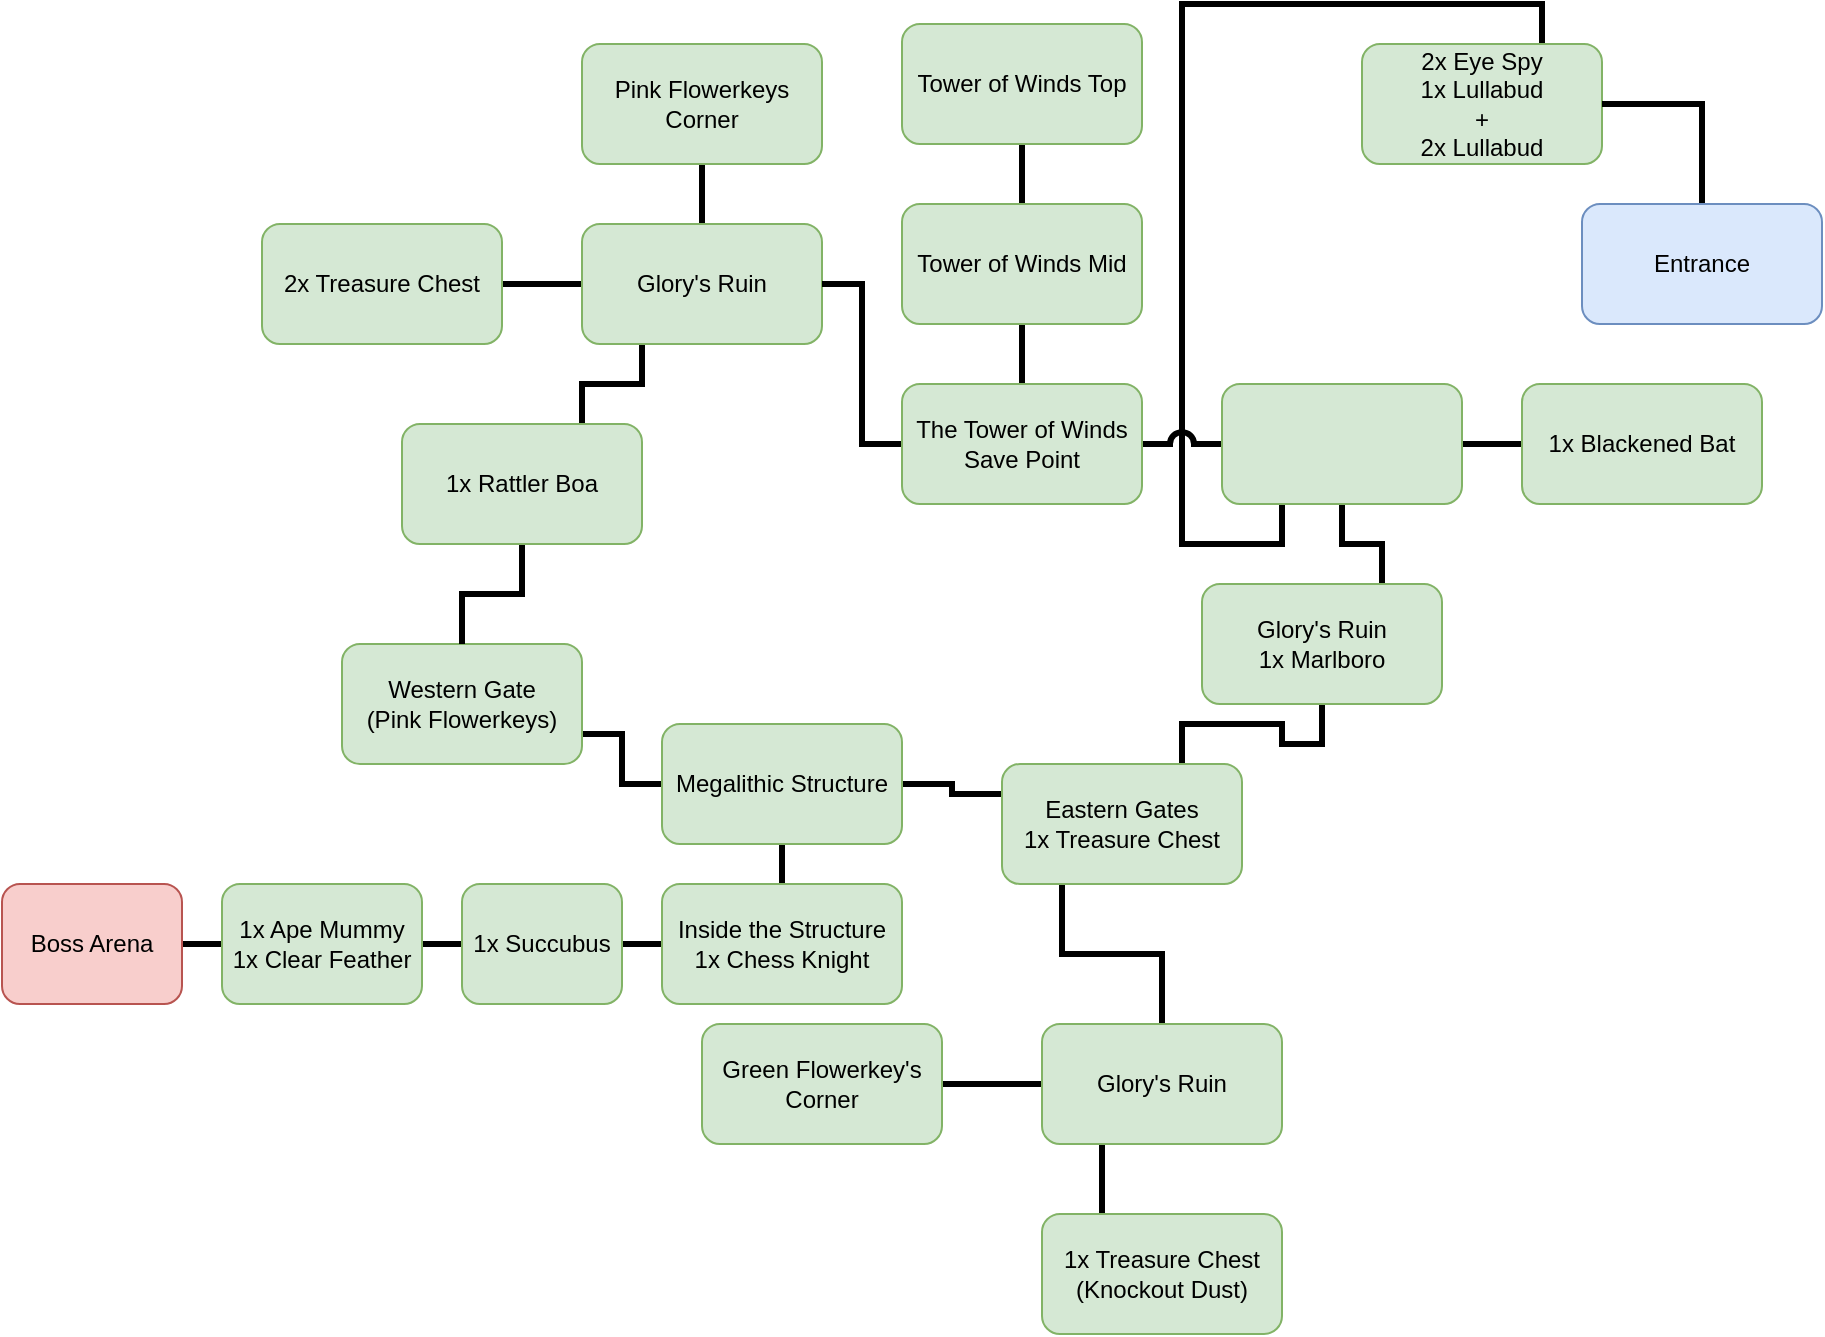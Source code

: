 <mxfile version="15.4.0" type="device"><diagram id="AN66ZDDkI5WISpZlF0f4" name="Page-1"><mxGraphModel dx="1422" dy="822" grid="1" gridSize="10" guides="1" tooltips="1" connect="1" arrows="1" fold="1" page="1" pageScale="1" pageWidth="827" pageHeight="1169" math="0" shadow="0"><root><mxCell id="0"/><mxCell id="1" parent="0"/><mxCell id="dTyhGDsAz9wHLIzzr8fZ-12" style="edgeStyle=orthogonalEdgeStyle;rounded=0;orthogonalLoop=1;jettySize=auto;html=1;exitX=1;exitY=0.75;exitDx=0;exitDy=0;entryX=0;entryY=0.5;entryDx=0;entryDy=0;jumpStyle=arc;jumpSize=8;strokeWidth=3;endArrow=none;endFill=0;" edge="1" parent="1" source="dTyhGDsAz9wHLIzzr8fZ-1" target="dTyhGDsAz9wHLIzzr8fZ-11"><mxGeometry relative="1" as="geometry"/></mxCell><mxCell id="dTyhGDsAz9wHLIzzr8fZ-1" value="Western Gate&lt;br&gt;(Pink Flowerkeys)" style="rounded=1;whiteSpace=wrap;html=1;fillColor=#d5e8d4;strokeColor=#82b366;" vertex="1" parent="1"><mxGeometry x="190" y="360" width="120" height="60" as="geometry"/></mxCell><mxCell id="dTyhGDsAz9wHLIzzr8fZ-5" style="edgeStyle=orthogonalEdgeStyle;rounded=0;orthogonalLoop=1;jettySize=auto;html=1;exitX=0.75;exitY=0;exitDx=0;exitDy=0;entryX=0.25;entryY=1;entryDx=0;entryDy=0;jumpStyle=arc;jumpSize=8;strokeWidth=3;endArrow=none;endFill=0;" edge="1" parent="1" source="dTyhGDsAz9wHLIzzr8fZ-2" target="dTyhGDsAz9wHLIzzr8fZ-4"><mxGeometry relative="1" as="geometry"/></mxCell><mxCell id="dTyhGDsAz9wHLIzzr8fZ-10" style="edgeStyle=orthogonalEdgeStyle;rounded=0;orthogonalLoop=1;jettySize=auto;html=1;entryX=0.5;entryY=0;entryDx=0;entryDy=0;jumpStyle=arc;jumpSize=8;strokeWidth=3;endArrow=none;endFill=0;" edge="1" parent="1" source="dTyhGDsAz9wHLIzzr8fZ-2" target="dTyhGDsAz9wHLIzzr8fZ-1"><mxGeometry relative="1" as="geometry"><mxPoint x="220" y="330" as="targetPoint"/></mxGeometry></mxCell><mxCell id="dTyhGDsAz9wHLIzzr8fZ-2" value="1x Rattler Boa" style="rounded=1;whiteSpace=wrap;html=1;fillColor=#d5e8d4;strokeColor=#82b366;" vertex="1" parent="1"><mxGeometry x="220" y="250" width="120" height="60" as="geometry"/></mxCell><mxCell id="dTyhGDsAz9wHLIzzr8fZ-7" style="edgeStyle=orthogonalEdgeStyle;rounded=0;orthogonalLoop=1;jettySize=auto;html=1;entryX=0.5;entryY=1;entryDx=0;entryDy=0;jumpStyle=arc;jumpSize=8;strokeWidth=3;endArrow=none;endFill=0;" edge="1" parent="1" source="dTyhGDsAz9wHLIzzr8fZ-4" target="dTyhGDsAz9wHLIzzr8fZ-6"><mxGeometry relative="1" as="geometry"/></mxCell><mxCell id="dTyhGDsAz9wHLIzzr8fZ-9" style="edgeStyle=orthogonalEdgeStyle;rounded=0;orthogonalLoop=1;jettySize=auto;html=1;exitX=0;exitY=0.5;exitDx=0;exitDy=0;entryX=1;entryY=0.5;entryDx=0;entryDy=0;jumpStyle=arc;jumpSize=8;strokeWidth=3;endArrow=none;endFill=0;" edge="1" parent="1" source="dTyhGDsAz9wHLIzzr8fZ-4" target="dTyhGDsAz9wHLIzzr8fZ-8"><mxGeometry relative="1" as="geometry"/></mxCell><mxCell id="dTyhGDsAz9wHLIzzr8fZ-4" value="Glory's Ruin" style="rounded=1;whiteSpace=wrap;html=1;fillColor=#d5e8d4;strokeColor=#82b366;" vertex="1" parent="1"><mxGeometry x="310" y="150" width="120" height="60" as="geometry"/></mxCell><mxCell id="dTyhGDsAz9wHLIzzr8fZ-6" value="Pink Flowerkeys Corner" style="rounded=1;whiteSpace=wrap;html=1;fillColor=#d5e8d4;strokeColor=#82b366;" vertex="1" parent="1"><mxGeometry x="310" y="60" width="120" height="60" as="geometry"/></mxCell><mxCell id="dTyhGDsAz9wHLIzzr8fZ-8" value="2x Treasure Chest" style="rounded=1;whiteSpace=wrap;html=1;fillColor=#d5e8d4;strokeColor=#82b366;" vertex="1" parent="1"><mxGeometry x="150" y="150" width="120" height="60" as="geometry"/></mxCell><mxCell id="dTyhGDsAz9wHLIzzr8fZ-14" style="edgeStyle=orthogonalEdgeStyle;rounded=0;orthogonalLoop=1;jettySize=auto;html=1;entryX=0;entryY=0.25;entryDx=0;entryDy=0;jumpStyle=arc;jumpSize=8;strokeWidth=3;endArrow=none;endFill=0;" edge="1" parent="1" source="dTyhGDsAz9wHLIzzr8fZ-11" target="dTyhGDsAz9wHLIzzr8fZ-13"><mxGeometry relative="1" as="geometry"/></mxCell><mxCell id="dTyhGDsAz9wHLIzzr8fZ-39" style="edgeStyle=orthogonalEdgeStyle;rounded=0;orthogonalLoop=1;jettySize=auto;html=1;entryX=0.5;entryY=0;entryDx=0;entryDy=0;jumpStyle=arc;jumpSize=8;strokeWidth=3;endArrow=none;endFill=0;" edge="1" parent="1" source="dTyhGDsAz9wHLIzzr8fZ-11" target="dTyhGDsAz9wHLIzzr8fZ-38"><mxGeometry relative="1" as="geometry"/></mxCell><mxCell id="dTyhGDsAz9wHLIzzr8fZ-11" value="Megalithic Structure" style="rounded=1;whiteSpace=wrap;html=1;fillColor=#d5e8d4;strokeColor=#82b366;" vertex="1" parent="1"><mxGeometry x="350" y="400" width="120" height="60" as="geometry"/></mxCell><mxCell id="dTyhGDsAz9wHLIzzr8fZ-16" style="edgeStyle=orthogonalEdgeStyle;rounded=0;orthogonalLoop=1;jettySize=auto;html=1;exitX=0.25;exitY=1;exitDx=0;exitDy=0;entryX=0.5;entryY=0;entryDx=0;entryDy=0;jumpStyle=arc;jumpSize=8;strokeWidth=3;endArrow=none;endFill=0;" edge="1" parent="1" source="dTyhGDsAz9wHLIzzr8fZ-13" target="dTyhGDsAz9wHLIzzr8fZ-15"><mxGeometry relative="1" as="geometry"><mxPoint x="530" y="520" as="targetPoint"/></mxGeometry></mxCell><mxCell id="dTyhGDsAz9wHLIzzr8fZ-22" style="edgeStyle=orthogonalEdgeStyle;rounded=0;orthogonalLoop=1;jettySize=auto;html=1;exitX=0.75;exitY=0;exitDx=0;exitDy=0;entryX=0.5;entryY=1;entryDx=0;entryDy=0;jumpStyle=arc;jumpSize=8;strokeWidth=3;endArrow=none;endFill=0;" edge="1" parent="1" source="dTyhGDsAz9wHLIzzr8fZ-13" target="dTyhGDsAz9wHLIzzr8fZ-21"><mxGeometry relative="1" as="geometry"/></mxCell><mxCell id="dTyhGDsAz9wHLIzzr8fZ-13" value="Eastern Gates&lt;br&gt;1x Treasure Chest" style="rounded=1;whiteSpace=wrap;html=1;fillColor=#d5e8d4;strokeColor=#82b366;" vertex="1" parent="1"><mxGeometry x="520" y="420" width="120" height="60" as="geometry"/></mxCell><mxCell id="dTyhGDsAz9wHLIzzr8fZ-18" style="edgeStyle=orthogonalEdgeStyle;rounded=0;orthogonalLoop=1;jettySize=auto;html=1;exitX=0;exitY=0.5;exitDx=0;exitDy=0;entryX=1;entryY=0.5;entryDx=0;entryDy=0;jumpStyle=arc;jumpSize=8;strokeWidth=3;endArrow=none;endFill=0;" edge="1" parent="1" source="dTyhGDsAz9wHLIzzr8fZ-15" target="dTyhGDsAz9wHLIzzr8fZ-17"><mxGeometry relative="1" as="geometry"/></mxCell><mxCell id="dTyhGDsAz9wHLIzzr8fZ-20" style="edgeStyle=orthogonalEdgeStyle;rounded=0;orthogonalLoop=1;jettySize=auto;html=1;exitX=0.25;exitY=1;exitDx=0;exitDy=0;entryX=0.25;entryY=0;entryDx=0;entryDy=0;jumpStyle=arc;jumpSize=8;strokeWidth=3;endArrow=none;endFill=0;" edge="1" parent="1" source="dTyhGDsAz9wHLIzzr8fZ-15" target="dTyhGDsAz9wHLIzzr8fZ-19"><mxGeometry relative="1" as="geometry"/></mxCell><mxCell id="dTyhGDsAz9wHLIzzr8fZ-15" value="Glory's Ruin" style="rounded=1;whiteSpace=wrap;html=1;fillColor=#d5e8d4;strokeColor=#82b366;" vertex="1" parent="1"><mxGeometry x="540" y="550" width="120" height="60" as="geometry"/></mxCell><mxCell id="dTyhGDsAz9wHLIzzr8fZ-17" value="Green Flowerkey's Corner" style="rounded=1;whiteSpace=wrap;html=1;fillColor=#d5e8d4;strokeColor=#82b366;" vertex="1" parent="1"><mxGeometry x="370" y="550" width="120" height="60" as="geometry"/></mxCell><mxCell id="dTyhGDsAz9wHLIzzr8fZ-19" value="1x Treasure Chest&lt;br&gt;(Knockout Dust)" style="rounded=1;whiteSpace=wrap;html=1;fillColor=#d5e8d4;strokeColor=#82b366;" vertex="1" parent="1"><mxGeometry x="540" y="645" width="120" height="60" as="geometry"/></mxCell><mxCell id="dTyhGDsAz9wHLIzzr8fZ-24" style="edgeStyle=orthogonalEdgeStyle;rounded=0;orthogonalLoop=1;jettySize=auto;html=1;exitX=0.75;exitY=0;exitDx=0;exitDy=0;entryX=0.5;entryY=1;entryDx=0;entryDy=0;jumpStyle=arc;jumpSize=8;strokeWidth=3;endArrow=none;endFill=0;" edge="1" parent="1" source="dTyhGDsAz9wHLIzzr8fZ-21" target="dTyhGDsAz9wHLIzzr8fZ-23"><mxGeometry relative="1" as="geometry"/></mxCell><mxCell id="dTyhGDsAz9wHLIzzr8fZ-21" value="Glory's Ruin&lt;br&gt;1x Marlboro" style="rounded=1;whiteSpace=wrap;html=1;fillColor=#d5e8d4;strokeColor=#82b366;" vertex="1" parent="1"><mxGeometry x="620" y="330" width="120" height="60" as="geometry"/></mxCell><mxCell id="dTyhGDsAz9wHLIzzr8fZ-26" style="edgeStyle=orthogonalEdgeStyle;rounded=0;orthogonalLoop=1;jettySize=auto;html=1;jumpStyle=arc;jumpSize=8;strokeWidth=3;endArrow=none;endFill=0;" edge="1" parent="1" source="dTyhGDsAz9wHLIzzr8fZ-23" target="dTyhGDsAz9wHLIzzr8fZ-25"><mxGeometry relative="1" as="geometry"/></mxCell><mxCell id="dTyhGDsAz9wHLIzzr8fZ-28" style="edgeStyle=orthogonalEdgeStyle;rounded=0;orthogonalLoop=1;jettySize=auto;html=1;exitX=0.25;exitY=1;exitDx=0;exitDy=0;entryX=0.75;entryY=0;entryDx=0;entryDy=0;jumpStyle=arc;jumpSize=8;strokeWidth=3;endArrow=none;endFill=0;" edge="1" parent="1" source="dTyhGDsAz9wHLIzzr8fZ-23" target="dTyhGDsAz9wHLIzzr8fZ-27"><mxGeometry relative="1" as="geometry"><Array as="points"><mxPoint x="660" y="310"/><mxPoint x="610" y="310"/><mxPoint x="610" y="40"/><mxPoint x="790" y="40"/></Array></mxGeometry></mxCell><mxCell id="dTyhGDsAz9wHLIzzr8fZ-32" style="edgeStyle=orthogonalEdgeStyle;rounded=0;orthogonalLoop=1;jettySize=auto;html=1;jumpStyle=arc;jumpSize=8;strokeWidth=3;endArrow=none;endFill=0;" edge="1" parent="1" source="dTyhGDsAz9wHLIzzr8fZ-23" target="dTyhGDsAz9wHLIzzr8fZ-31"><mxGeometry relative="1" as="geometry"/></mxCell><mxCell id="dTyhGDsAz9wHLIzzr8fZ-23" value="" style="rounded=1;whiteSpace=wrap;html=1;fillColor=#d5e8d4;strokeColor=#82b366;" vertex="1" parent="1"><mxGeometry x="630" y="230" width="120" height="60" as="geometry"/></mxCell><mxCell id="dTyhGDsAz9wHLIzzr8fZ-25" value="1x Blackened Bat" style="rounded=1;whiteSpace=wrap;html=1;fillColor=#d5e8d4;strokeColor=#82b366;" vertex="1" parent="1"><mxGeometry x="780" y="230" width="120" height="60" as="geometry"/></mxCell><mxCell id="dTyhGDsAz9wHLIzzr8fZ-27" value="2x Eye Spy&lt;br&gt;1x Lullabud&lt;br&gt;+&lt;br&gt;2x Lullabud" style="rounded=1;whiteSpace=wrap;html=1;fillColor=#d5e8d4;strokeColor=#82b366;" vertex="1" parent="1"><mxGeometry x="700" y="60" width="120" height="60" as="geometry"/></mxCell><mxCell id="dTyhGDsAz9wHLIzzr8fZ-30" style="edgeStyle=orthogonalEdgeStyle;rounded=0;orthogonalLoop=1;jettySize=auto;html=1;entryX=1;entryY=0.5;entryDx=0;entryDy=0;jumpStyle=arc;jumpSize=8;strokeWidth=3;endArrow=none;endFill=0;" edge="1" parent="1" source="dTyhGDsAz9wHLIzzr8fZ-29" target="dTyhGDsAz9wHLIzzr8fZ-27"><mxGeometry relative="1" as="geometry"/></mxCell><mxCell id="dTyhGDsAz9wHLIzzr8fZ-29" value="Entrance" style="rounded=1;whiteSpace=wrap;html=1;fillColor=#dae8fc;strokeColor=#6c8ebf;" vertex="1" parent="1"><mxGeometry x="810" y="140" width="120" height="60" as="geometry"/></mxCell><mxCell id="dTyhGDsAz9wHLIzzr8fZ-35" style="edgeStyle=orthogonalEdgeStyle;rounded=0;orthogonalLoop=1;jettySize=auto;html=1;entryX=0.5;entryY=1;entryDx=0;entryDy=0;jumpStyle=arc;jumpSize=8;strokeWidth=3;endArrow=none;endFill=0;" edge="1" parent="1" source="dTyhGDsAz9wHLIzzr8fZ-31" target="dTyhGDsAz9wHLIzzr8fZ-33"><mxGeometry relative="1" as="geometry"/></mxCell><mxCell id="dTyhGDsAz9wHLIzzr8fZ-37" style="edgeStyle=orthogonalEdgeStyle;rounded=0;orthogonalLoop=1;jettySize=auto;html=1;entryX=1;entryY=0.5;entryDx=0;entryDy=0;jumpStyle=arc;jumpSize=8;strokeWidth=3;endArrow=none;endFill=0;" edge="1" parent="1" source="dTyhGDsAz9wHLIzzr8fZ-31" target="dTyhGDsAz9wHLIzzr8fZ-4"><mxGeometry relative="1" as="geometry"/></mxCell><mxCell id="dTyhGDsAz9wHLIzzr8fZ-31" value="The Tower of Winds&lt;br&gt;Save Point" style="rounded=1;whiteSpace=wrap;html=1;fillColor=#d5e8d4;strokeColor=#82b366;" vertex="1" parent="1"><mxGeometry x="470" y="230" width="120" height="60" as="geometry"/></mxCell><mxCell id="dTyhGDsAz9wHLIzzr8fZ-36" style="edgeStyle=orthogonalEdgeStyle;rounded=0;orthogonalLoop=1;jettySize=auto;html=1;exitX=0.5;exitY=0;exitDx=0;exitDy=0;entryX=0.5;entryY=1;entryDx=0;entryDy=0;jumpStyle=arc;jumpSize=8;strokeWidth=3;endArrow=none;endFill=0;" edge="1" parent="1" source="dTyhGDsAz9wHLIzzr8fZ-33" target="dTyhGDsAz9wHLIzzr8fZ-34"><mxGeometry relative="1" as="geometry"/></mxCell><mxCell id="dTyhGDsAz9wHLIzzr8fZ-33" value="Tower of Winds Mid" style="rounded=1;whiteSpace=wrap;html=1;fillColor=#d5e8d4;strokeColor=#82b366;" vertex="1" parent="1"><mxGeometry x="470" y="140" width="120" height="60" as="geometry"/></mxCell><mxCell id="dTyhGDsAz9wHLIzzr8fZ-34" value="Tower of Winds Top" style="rounded=1;whiteSpace=wrap;html=1;fillColor=#d5e8d4;strokeColor=#82b366;" vertex="1" parent="1"><mxGeometry x="470" y="50" width="120" height="60" as="geometry"/></mxCell><mxCell id="dTyhGDsAz9wHLIzzr8fZ-41" style="edgeStyle=orthogonalEdgeStyle;rounded=0;orthogonalLoop=1;jettySize=auto;html=1;jumpStyle=arc;jumpSize=8;strokeWidth=3;endArrow=none;endFill=0;" edge="1" parent="1" source="dTyhGDsAz9wHLIzzr8fZ-38" target="dTyhGDsAz9wHLIzzr8fZ-40"><mxGeometry relative="1" as="geometry"/></mxCell><mxCell id="dTyhGDsAz9wHLIzzr8fZ-38" value="Inside the Structure&lt;br&gt;1x Chess Knight" style="rounded=1;whiteSpace=wrap;html=1;fillColor=#d5e8d4;strokeColor=#82b366;" vertex="1" parent="1"><mxGeometry x="350" y="480" width="120" height="60" as="geometry"/></mxCell><mxCell id="dTyhGDsAz9wHLIzzr8fZ-43" style="edgeStyle=orthogonalEdgeStyle;rounded=0;orthogonalLoop=1;jettySize=auto;html=1;entryX=1;entryY=0.5;entryDx=0;entryDy=0;jumpStyle=arc;jumpSize=8;strokeWidth=3;endArrow=none;endFill=0;" edge="1" parent="1" source="dTyhGDsAz9wHLIzzr8fZ-40" target="dTyhGDsAz9wHLIzzr8fZ-42"><mxGeometry relative="1" as="geometry"/></mxCell><mxCell id="dTyhGDsAz9wHLIzzr8fZ-40" value="1x Succubus" style="rounded=1;whiteSpace=wrap;html=1;fillColor=#d5e8d4;strokeColor=#82b366;" vertex="1" parent="1"><mxGeometry x="250" y="480" width="80" height="60" as="geometry"/></mxCell><mxCell id="dTyhGDsAz9wHLIzzr8fZ-45" style="edgeStyle=orthogonalEdgeStyle;rounded=0;orthogonalLoop=1;jettySize=auto;html=1;exitX=0;exitY=0.5;exitDx=0;exitDy=0;entryX=1;entryY=0.5;entryDx=0;entryDy=0;jumpStyle=arc;jumpSize=8;strokeWidth=3;endArrow=none;endFill=0;" edge="1" parent="1" source="dTyhGDsAz9wHLIzzr8fZ-42" target="dTyhGDsAz9wHLIzzr8fZ-44"><mxGeometry relative="1" as="geometry"/></mxCell><mxCell id="dTyhGDsAz9wHLIzzr8fZ-42" value="1x Ape Mummy&lt;br&gt;1x Clear Feather" style="rounded=1;whiteSpace=wrap;html=1;fillColor=#d5e8d4;strokeColor=#82b366;" vertex="1" parent="1"><mxGeometry x="130" y="480" width="100" height="60" as="geometry"/></mxCell><mxCell id="dTyhGDsAz9wHLIzzr8fZ-44" value="Boss Arena" style="rounded=1;whiteSpace=wrap;html=1;fillColor=#f8cecc;strokeColor=#b85450;" vertex="1" parent="1"><mxGeometry x="20" y="480" width="90" height="60" as="geometry"/></mxCell></root></mxGraphModel></diagram></mxfile>